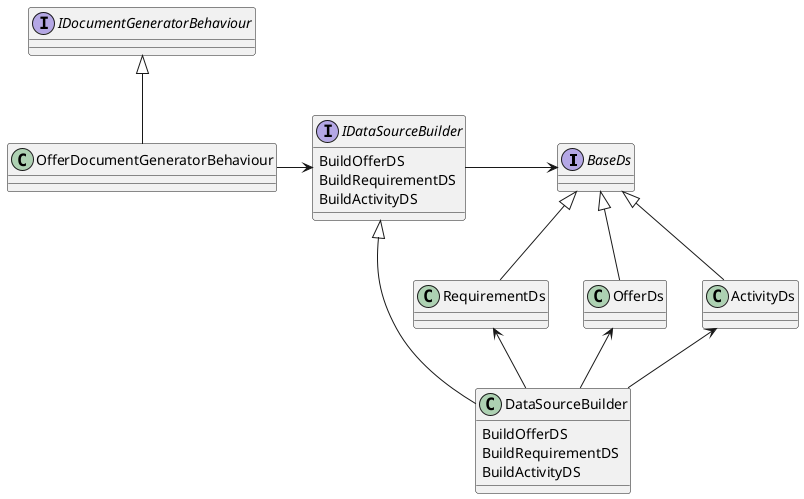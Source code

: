 @startuml Template Masking

Interface BaseDs
BaseDs <|-- OfferDs
BaseDs <|-- RequirementDs
BaseDs <|-- ActivityDs

Interface IDataSourceBuilder
IDataSourceBuilder : BuildOfferDS
IDataSourceBuilder : BuildRequirementDS
IDataSourceBuilder : BuildActivityDS

IDataSourceBuilder <|-- DataSourceBuilder
IDataSourceBuilder -right-> BaseDs

DataSourceBuilder : BuildOfferDS
DataSourceBuilder : BuildRequirementDS
DataSourceBuilder : BuildActivityDS

DataSourceBuilder -up-> OfferDs
DataSourceBuilder -up-> RequirementDs
DataSourceBuilder -up-> ActivityDs

Interface IDocumentGeneratorBehaviour
IDocumentGeneratorBehaviour <|-- OfferDocumentGeneratorBehaviour
OfferDocumentGeneratorBehaviour -right-> IDataSourceBuilder

@enduml
